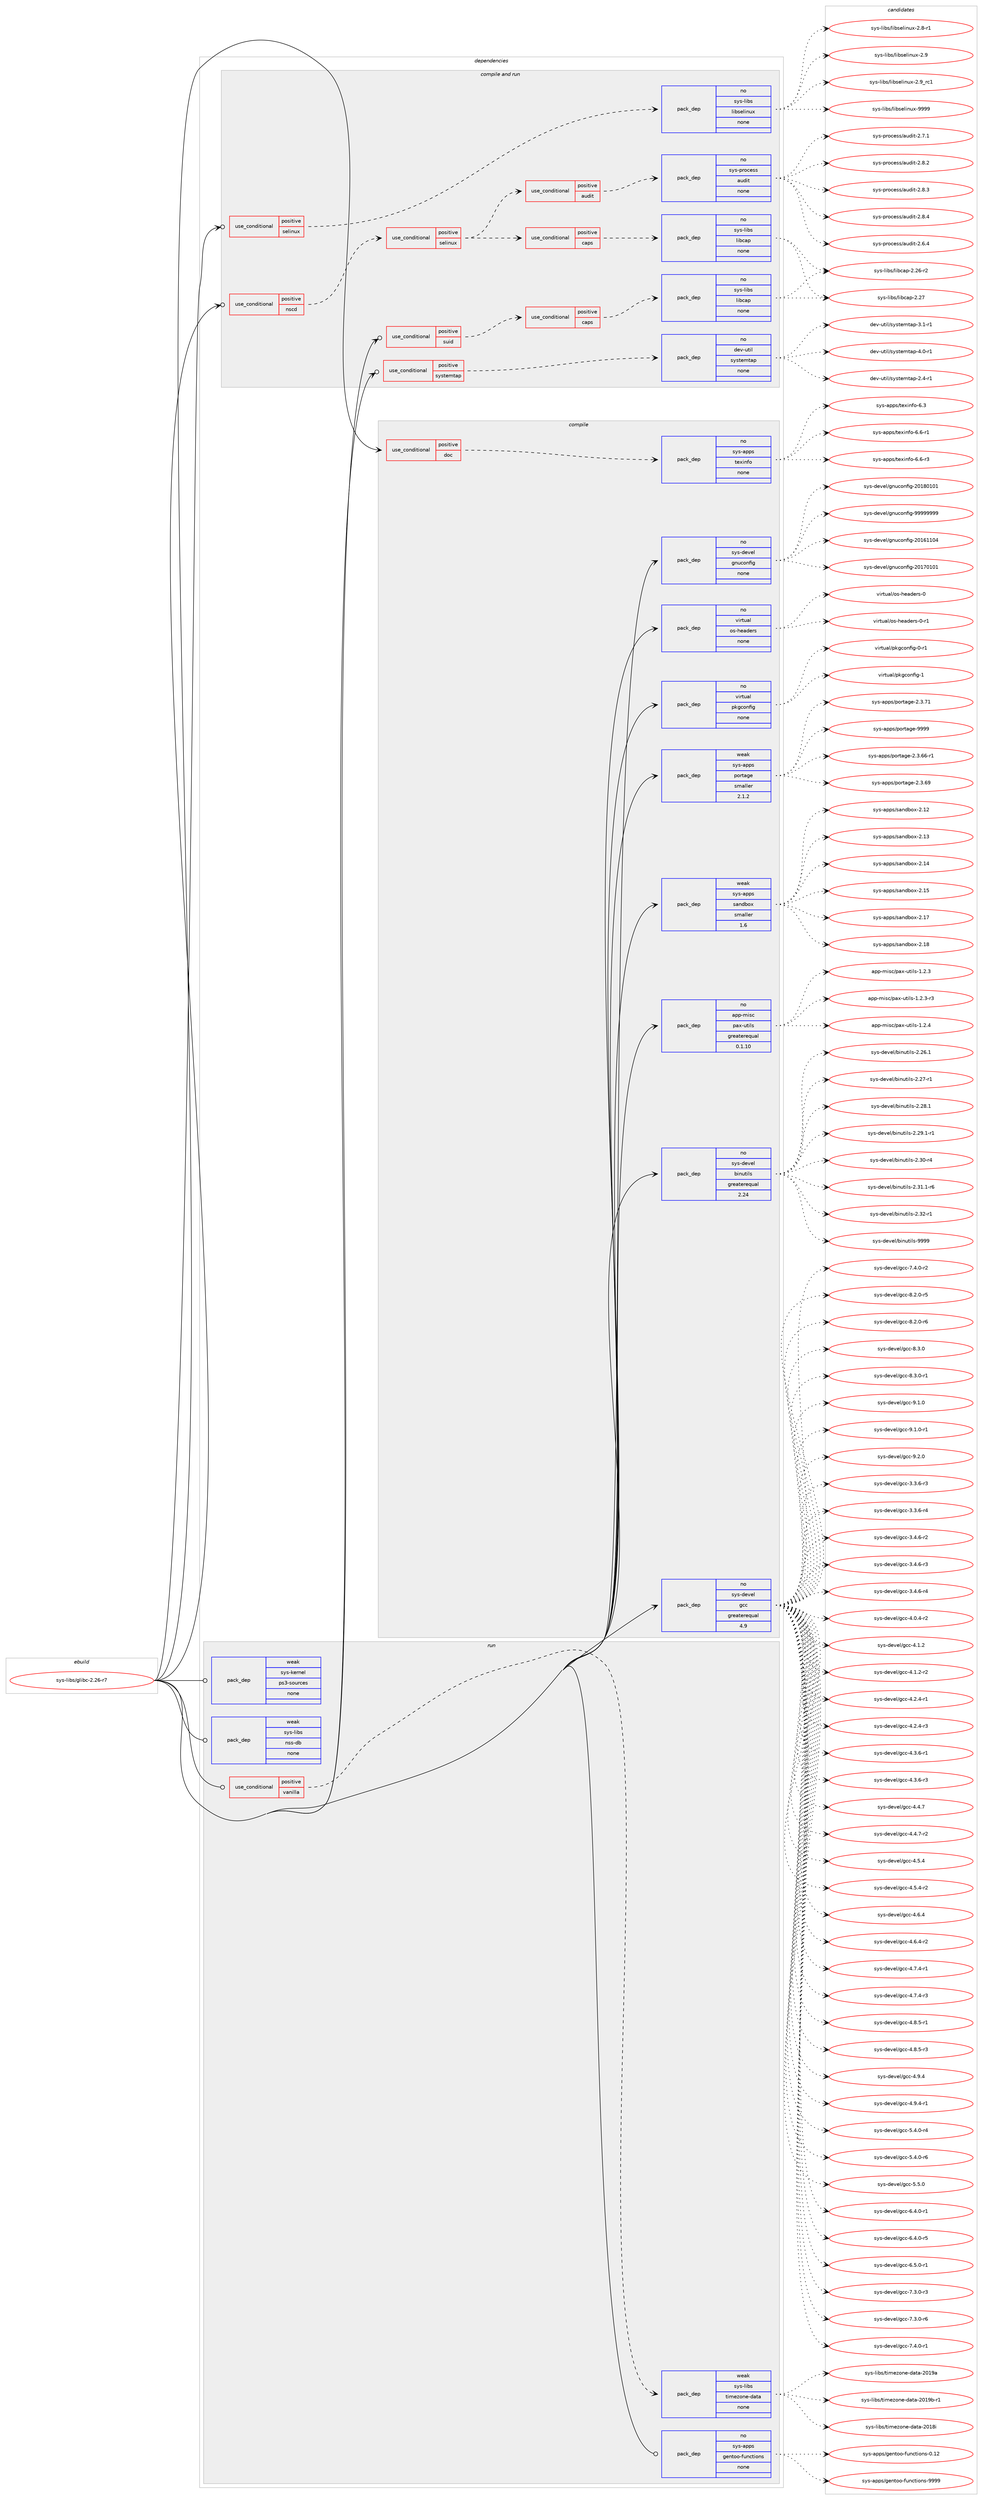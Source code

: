 digraph prolog {

# *************
# Graph options
# *************

newrank=true;
concentrate=true;
compound=true;
graph [rankdir=LR,fontname=Helvetica,fontsize=10,ranksep=1.5];#, ranksep=2.5, nodesep=0.2];
edge  [arrowhead=vee];
node  [fontname=Helvetica,fontsize=10];

# **********
# The ebuild
# **********

subgraph cluster_leftcol {
color=gray;
rank=same;
label=<<i>ebuild</i>>;
id [label="sys-libs/glibc-2.26-r7", color=red, width=4, href="../sys-libs/glibc-2.26-r7.svg"];
}

# ****************
# The dependencies
# ****************

subgraph cluster_midcol {
color=gray;
label=<<i>dependencies</i>>;
subgraph cluster_compile {
fillcolor="#eeeeee";
style=filled;
label=<<i>compile</i>>;
subgraph cond357 {
dependency1618 [label=<<TABLE BORDER="0" CELLBORDER="1" CELLSPACING="0" CELLPADDING="4"><TR><TD ROWSPAN="3" CELLPADDING="10">use_conditional</TD></TR><TR><TD>positive</TD></TR><TR><TD>doc</TD></TR></TABLE>>, shape=none, color=red];
subgraph pack1235 {
dependency1619 [label=<<TABLE BORDER="0" CELLBORDER="1" CELLSPACING="0" CELLPADDING="4" WIDTH="220"><TR><TD ROWSPAN="6" CELLPADDING="30">pack_dep</TD></TR><TR><TD WIDTH="110">no</TD></TR><TR><TD>sys-apps</TD></TR><TR><TD>texinfo</TD></TR><TR><TD>none</TD></TR><TR><TD></TD></TR></TABLE>>, shape=none, color=blue];
}
dependency1618:e -> dependency1619:w [weight=20,style="dashed",arrowhead="vee"];
}
id:e -> dependency1618:w [weight=20,style="solid",arrowhead="vee"];
subgraph pack1236 {
dependency1620 [label=<<TABLE BORDER="0" CELLBORDER="1" CELLSPACING="0" CELLPADDING="4" WIDTH="220"><TR><TD ROWSPAN="6" CELLPADDING="30">pack_dep</TD></TR><TR><TD WIDTH="110">no</TD></TR><TR><TD>app-misc</TD></TR><TR><TD>pax-utils</TD></TR><TR><TD>greaterequal</TD></TR><TR><TD>0.1.10</TD></TR></TABLE>>, shape=none, color=blue];
}
id:e -> dependency1620:w [weight=20,style="solid",arrowhead="vee"];
subgraph pack1237 {
dependency1621 [label=<<TABLE BORDER="0" CELLBORDER="1" CELLSPACING="0" CELLPADDING="4" WIDTH="220"><TR><TD ROWSPAN="6" CELLPADDING="30">pack_dep</TD></TR><TR><TD WIDTH="110">no</TD></TR><TR><TD>sys-devel</TD></TR><TR><TD>binutils</TD></TR><TR><TD>greaterequal</TD></TR><TR><TD>2.24</TD></TR></TABLE>>, shape=none, color=blue];
}
id:e -> dependency1621:w [weight=20,style="solid",arrowhead="vee"];
subgraph pack1238 {
dependency1622 [label=<<TABLE BORDER="0" CELLBORDER="1" CELLSPACING="0" CELLPADDING="4" WIDTH="220"><TR><TD ROWSPAN="6" CELLPADDING="30">pack_dep</TD></TR><TR><TD WIDTH="110">no</TD></TR><TR><TD>sys-devel</TD></TR><TR><TD>gcc</TD></TR><TR><TD>greaterequal</TD></TR><TR><TD>4.9</TD></TR></TABLE>>, shape=none, color=blue];
}
id:e -> dependency1622:w [weight=20,style="solid",arrowhead="vee"];
subgraph pack1239 {
dependency1623 [label=<<TABLE BORDER="0" CELLBORDER="1" CELLSPACING="0" CELLPADDING="4" WIDTH="220"><TR><TD ROWSPAN="6" CELLPADDING="30">pack_dep</TD></TR><TR><TD WIDTH="110">no</TD></TR><TR><TD>sys-devel</TD></TR><TR><TD>gnuconfig</TD></TR><TR><TD>none</TD></TR><TR><TD></TD></TR></TABLE>>, shape=none, color=blue];
}
id:e -> dependency1623:w [weight=20,style="solid",arrowhead="vee"];
subgraph pack1240 {
dependency1624 [label=<<TABLE BORDER="0" CELLBORDER="1" CELLSPACING="0" CELLPADDING="4" WIDTH="220"><TR><TD ROWSPAN="6" CELLPADDING="30">pack_dep</TD></TR><TR><TD WIDTH="110">no</TD></TR><TR><TD>virtual</TD></TR><TR><TD>os-headers</TD></TR><TR><TD>none</TD></TR><TR><TD></TD></TR></TABLE>>, shape=none, color=blue];
}
id:e -> dependency1624:w [weight=20,style="solid",arrowhead="vee"];
subgraph pack1241 {
dependency1625 [label=<<TABLE BORDER="0" CELLBORDER="1" CELLSPACING="0" CELLPADDING="4" WIDTH="220"><TR><TD ROWSPAN="6" CELLPADDING="30">pack_dep</TD></TR><TR><TD WIDTH="110">no</TD></TR><TR><TD>virtual</TD></TR><TR><TD>pkgconfig</TD></TR><TR><TD>none</TD></TR><TR><TD></TD></TR></TABLE>>, shape=none, color=blue];
}
id:e -> dependency1625:w [weight=20,style="solid",arrowhead="vee"];
subgraph pack1242 {
dependency1626 [label=<<TABLE BORDER="0" CELLBORDER="1" CELLSPACING="0" CELLPADDING="4" WIDTH="220"><TR><TD ROWSPAN="6" CELLPADDING="30">pack_dep</TD></TR><TR><TD WIDTH="110">weak</TD></TR><TR><TD>sys-apps</TD></TR><TR><TD>portage</TD></TR><TR><TD>smaller</TD></TR><TR><TD>2.1.2</TD></TR></TABLE>>, shape=none, color=blue];
}
id:e -> dependency1626:w [weight=20,style="solid",arrowhead="vee"];
subgraph pack1243 {
dependency1627 [label=<<TABLE BORDER="0" CELLBORDER="1" CELLSPACING="0" CELLPADDING="4" WIDTH="220"><TR><TD ROWSPAN="6" CELLPADDING="30">pack_dep</TD></TR><TR><TD WIDTH="110">weak</TD></TR><TR><TD>sys-apps</TD></TR><TR><TD>sandbox</TD></TR><TR><TD>smaller</TD></TR><TR><TD>1.6</TD></TR></TABLE>>, shape=none, color=blue];
}
id:e -> dependency1627:w [weight=20,style="solid",arrowhead="vee"];
}
subgraph cluster_compileandrun {
fillcolor="#eeeeee";
style=filled;
label=<<i>compile and run</i>>;
subgraph cond358 {
dependency1628 [label=<<TABLE BORDER="0" CELLBORDER="1" CELLSPACING="0" CELLPADDING="4"><TR><TD ROWSPAN="3" CELLPADDING="10">use_conditional</TD></TR><TR><TD>positive</TD></TR><TR><TD>nscd</TD></TR></TABLE>>, shape=none, color=red];
subgraph cond359 {
dependency1629 [label=<<TABLE BORDER="0" CELLBORDER="1" CELLSPACING="0" CELLPADDING="4"><TR><TD ROWSPAN="3" CELLPADDING="10">use_conditional</TD></TR><TR><TD>positive</TD></TR><TR><TD>selinux</TD></TR></TABLE>>, shape=none, color=red];
subgraph cond360 {
dependency1630 [label=<<TABLE BORDER="0" CELLBORDER="1" CELLSPACING="0" CELLPADDING="4"><TR><TD ROWSPAN="3" CELLPADDING="10">use_conditional</TD></TR><TR><TD>positive</TD></TR><TR><TD>audit</TD></TR></TABLE>>, shape=none, color=red];
subgraph pack1244 {
dependency1631 [label=<<TABLE BORDER="0" CELLBORDER="1" CELLSPACING="0" CELLPADDING="4" WIDTH="220"><TR><TD ROWSPAN="6" CELLPADDING="30">pack_dep</TD></TR><TR><TD WIDTH="110">no</TD></TR><TR><TD>sys-process</TD></TR><TR><TD>audit</TD></TR><TR><TD>none</TD></TR><TR><TD></TD></TR></TABLE>>, shape=none, color=blue];
}
dependency1630:e -> dependency1631:w [weight=20,style="dashed",arrowhead="vee"];
}
dependency1629:e -> dependency1630:w [weight=20,style="dashed",arrowhead="vee"];
subgraph cond361 {
dependency1632 [label=<<TABLE BORDER="0" CELLBORDER="1" CELLSPACING="0" CELLPADDING="4"><TR><TD ROWSPAN="3" CELLPADDING="10">use_conditional</TD></TR><TR><TD>positive</TD></TR><TR><TD>caps</TD></TR></TABLE>>, shape=none, color=red];
subgraph pack1245 {
dependency1633 [label=<<TABLE BORDER="0" CELLBORDER="1" CELLSPACING="0" CELLPADDING="4" WIDTH="220"><TR><TD ROWSPAN="6" CELLPADDING="30">pack_dep</TD></TR><TR><TD WIDTH="110">no</TD></TR><TR><TD>sys-libs</TD></TR><TR><TD>libcap</TD></TR><TR><TD>none</TD></TR><TR><TD></TD></TR></TABLE>>, shape=none, color=blue];
}
dependency1632:e -> dependency1633:w [weight=20,style="dashed",arrowhead="vee"];
}
dependency1629:e -> dependency1632:w [weight=20,style="dashed",arrowhead="vee"];
}
dependency1628:e -> dependency1629:w [weight=20,style="dashed",arrowhead="vee"];
}
id:e -> dependency1628:w [weight=20,style="solid",arrowhead="odotvee"];
subgraph cond362 {
dependency1634 [label=<<TABLE BORDER="0" CELLBORDER="1" CELLSPACING="0" CELLPADDING="4"><TR><TD ROWSPAN="3" CELLPADDING="10">use_conditional</TD></TR><TR><TD>positive</TD></TR><TR><TD>selinux</TD></TR></TABLE>>, shape=none, color=red];
subgraph pack1246 {
dependency1635 [label=<<TABLE BORDER="0" CELLBORDER="1" CELLSPACING="0" CELLPADDING="4" WIDTH="220"><TR><TD ROWSPAN="6" CELLPADDING="30">pack_dep</TD></TR><TR><TD WIDTH="110">no</TD></TR><TR><TD>sys-libs</TD></TR><TR><TD>libselinux</TD></TR><TR><TD>none</TD></TR><TR><TD></TD></TR></TABLE>>, shape=none, color=blue];
}
dependency1634:e -> dependency1635:w [weight=20,style="dashed",arrowhead="vee"];
}
id:e -> dependency1634:w [weight=20,style="solid",arrowhead="odotvee"];
subgraph cond363 {
dependency1636 [label=<<TABLE BORDER="0" CELLBORDER="1" CELLSPACING="0" CELLPADDING="4"><TR><TD ROWSPAN="3" CELLPADDING="10">use_conditional</TD></TR><TR><TD>positive</TD></TR><TR><TD>suid</TD></TR></TABLE>>, shape=none, color=red];
subgraph cond364 {
dependency1637 [label=<<TABLE BORDER="0" CELLBORDER="1" CELLSPACING="0" CELLPADDING="4"><TR><TD ROWSPAN="3" CELLPADDING="10">use_conditional</TD></TR><TR><TD>positive</TD></TR><TR><TD>caps</TD></TR></TABLE>>, shape=none, color=red];
subgraph pack1247 {
dependency1638 [label=<<TABLE BORDER="0" CELLBORDER="1" CELLSPACING="0" CELLPADDING="4" WIDTH="220"><TR><TD ROWSPAN="6" CELLPADDING="30">pack_dep</TD></TR><TR><TD WIDTH="110">no</TD></TR><TR><TD>sys-libs</TD></TR><TR><TD>libcap</TD></TR><TR><TD>none</TD></TR><TR><TD></TD></TR></TABLE>>, shape=none, color=blue];
}
dependency1637:e -> dependency1638:w [weight=20,style="dashed",arrowhead="vee"];
}
dependency1636:e -> dependency1637:w [weight=20,style="dashed",arrowhead="vee"];
}
id:e -> dependency1636:w [weight=20,style="solid",arrowhead="odotvee"];
subgraph cond365 {
dependency1639 [label=<<TABLE BORDER="0" CELLBORDER="1" CELLSPACING="0" CELLPADDING="4"><TR><TD ROWSPAN="3" CELLPADDING="10">use_conditional</TD></TR><TR><TD>positive</TD></TR><TR><TD>systemtap</TD></TR></TABLE>>, shape=none, color=red];
subgraph pack1248 {
dependency1640 [label=<<TABLE BORDER="0" CELLBORDER="1" CELLSPACING="0" CELLPADDING="4" WIDTH="220"><TR><TD ROWSPAN="6" CELLPADDING="30">pack_dep</TD></TR><TR><TD WIDTH="110">no</TD></TR><TR><TD>dev-util</TD></TR><TR><TD>systemtap</TD></TR><TR><TD>none</TD></TR><TR><TD></TD></TR></TABLE>>, shape=none, color=blue];
}
dependency1639:e -> dependency1640:w [weight=20,style="dashed",arrowhead="vee"];
}
id:e -> dependency1639:w [weight=20,style="solid",arrowhead="odotvee"];
}
subgraph cluster_run {
fillcolor="#eeeeee";
style=filled;
label=<<i>run</i>>;
subgraph cond366 {
dependency1641 [label=<<TABLE BORDER="0" CELLBORDER="1" CELLSPACING="0" CELLPADDING="4"><TR><TD ROWSPAN="3" CELLPADDING="10">use_conditional</TD></TR><TR><TD>positive</TD></TR><TR><TD>vanilla</TD></TR></TABLE>>, shape=none, color=red];
subgraph pack1249 {
dependency1642 [label=<<TABLE BORDER="0" CELLBORDER="1" CELLSPACING="0" CELLPADDING="4" WIDTH="220"><TR><TD ROWSPAN="6" CELLPADDING="30">pack_dep</TD></TR><TR><TD WIDTH="110">weak</TD></TR><TR><TD>sys-libs</TD></TR><TR><TD>timezone-data</TD></TR><TR><TD>none</TD></TR><TR><TD></TD></TR></TABLE>>, shape=none, color=blue];
}
dependency1641:e -> dependency1642:w [weight=20,style="dashed",arrowhead="vee"];
}
id:e -> dependency1641:w [weight=20,style="solid",arrowhead="odot"];
subgraph pack1250 {
dependency1643 [label=<<TABLE BORDER="0" CELLBORDER="1" CELLSPACING="0" CELLPADDING="4" WIDTH="220"><TR><TD ROWSPAN="6" CELLPADDING="30">pack_dep</TD></TR><TR><TD WIDTH="110">no</TD></TR><TR><TD>sys-apps</TD></TR><TR><TD>gentoo-functions</TD></TR><TR><TD>none</TD></TR><TR><TD></TD></TR></TABLE>>, shape=none, color=blue];
}
id:e -> dependency1643:w [weight=20,style="solid",arrowhead="odot"];
subgraph pack1251 {
dependency1644 [label=<<TABLE BORDER="0" CELLBORDER="1" CELLSPACING="0" CELLPADDING="4" WIDTH="220"><TR><TD ROWSPAN="6" CELLPADDING="30">pack_dep</TD></TR><TR><TD WIDTH="110">weak</TD></TR><TR><TD>sys-kernel</TD></TR><TR><TD>ps3-sources</TD></TR><TR><TD>none</TD></TR><TR><TD></TD></TR></TABLE>>, shape=none, color=blue];
}
id:e -> dependency1644:w [weight=20,style="solid",arrowhead="odot"];
subgraph pack1252 {
dependency1645 [label=<<TABLE BORDER="0" CELLBORDER="1" CELLSPACING="0" CELLPADDING="4" WIDTH="220"><TR><TD ROWSPAN="6" CELLPADDING="30">pack_dep</TD></TR><TR><TD WIDTH="110">weak</TD></TR><TR><TD>sys-libs</TD></TR><TR><TD>nss-db</TD></TR><TR><TD>none</TD></TR><TR><TD></TD></TR></TABLE>>, shape=none, color=blue];
}
id:e -> dependency1645:w [weight=20,style="solid",arrowhead="odot"];
}
}

# **************
# The candidates
# **************

subgraph cluster_choices {
rank=same;
color=gray;
label=<<i>candidates</i>>;

subgraph choice1235 {
color=black;
nodesep=1;
choice11512111545971121121154711610112010511010211145544651 [label="sys-apps/texinfo-6.3", color=red, width=4,href="../sys-apps/texinfo-6.3.svg"];
choice115121115459711211211547116101120105110102111455446544511449 [label="sys-apps/texinfo-6.6-r1", color=red, width=4,href="../sys-apps/texinfo-6.6-r1.svg"];
choice115121115459711211211547116101120105110102111455446544511451 [label="sys-apps/texinfo-6.6-r3", color=red, width=4,href="../sys-apps/texinfo-6.6-r3.svg"];
dependency1619:e -> choice11512111545971121121154711610112010511010211145544651:w [style=dotted,weight="100"];
dependency1619:e -> choice115121115459711211211547116101120105110102111455446544511449:w [style=dotted,weight="100"];
dependency1619:e -> choice115121115459711211211547116101120105110102111455446544511451:w [style=dotted,weight="100"];
}
subgraph choice1236 {
color=black;
nodesep=1;
choice971121124510910511599471129712045117116105108115454946504651 [label="app-misc/pax-utils-1.2.3", color=red, width=4,href="../app-misc/pax-utils-1.2.3.svg"];
choice9711211245109105115994711297120451171161051081154549465046514511451 [label="app-misc/pax-utils-1.2.3-r3", color=red, width=4,href="../app-misc/pax-utils-1.2.3-r3.svg"];
choice971121124510910511599471129712045117116105108115454946504652 [label="app-misc/pax-utils-1.2.4", color=red, width=4,href="../app-misc/pax-utils-1.2.4.svg"];
dependency1620:e -> choice971121124510910511599471129712045117116105108115454946504651:w [style=dotted,weight="100"];
dependency1620:e -> choice9711211245109105115994711297120451171161051081154549465046514511451:w [style=dotted,weight="100"];
dependency1620:e -> choice971121124510910511599471129712045117116105108115454946504652:w [style=dotted,weight="100"];
}
subgraph choice1237 {
color=black;
nodesep=1;
choice11512111545100101118101108479810511011711610510811545504650544649 [label="sys-devel/binutils-2.26.1", color=red, width=4,href="../sys-devel/binutils-2.26.1.svg"];
choice11512111545100101118101108479810511011711610510811545504650554511449 [label="sys-devel/binutils-2.27-r1", color=red, width=4,href="../sys-devel/binutils-2.27-r1.svg"];
choice11512111545100101118101108479810511011711610510811545504650564649 [label="sys-devel/binutils-2.28.1", color=red, width=4,href="../sys-devel/binutils-2.28.1.svg"];
choice115121115451001011181011084798105110117116105108115455046505746494511449 [label="sys-devel/binutils-2.29.1-r1", color=red, width=4,href="../sys-devel/binutils-2.29.1-r1.svg"];
choice11512111545100101118101108479810511011711610510811545504651484511452 [label="sys-devel/binutils-2.30-r4", color=red, width=4,href="../sys-devel/binutils-2.30-r4.svg"];
choice115121115451001011181011084798105110117116105108115455046514946494511454 [label="sys-devel/binutils-2.31.1-r6", color=red, width=4,href="../sys-devel/binutils-2.31.1-r6.svg"];
choice11512111545100101118101108479810511011711610510811545504651504511449 [label="sys-devel/binutils-2.32-r1", color=red, width=4,href="../sys-devel/binutils-2.32-r1.svg"];
choice1151211154510010111810110847981051101171161051081154557575757 [label="sys-devel/binutils-9999", color=red, width=4,href="../sys-devel/binutils-9999.svg"];
dependency1621:e -> choice11512111545100101118101108479810511011711610510811545504650544649:w [style=dotted,weight="100"];
dependency1621:e -> choice11512111545100101118101108479810511011711610510811545504650554511449:w [style=dotted,weight="100"];
dependency1621:e -> choice11512111545100101118101108479810511011711610510811545504650564649:w [style=dotted,weight="100"];
dependency1621:e -> choice115121115451001011181011084798105110117116105108115455046505746494511449:w [style=dotted,weight="100"];
dependency1621:e -> choice11512111545100101118101108479810511011711610510811545504651484511452:w [style=dotted,weight="100"];
dependency1621:e -> choice115121115451001011181011084798105110117116105108115455046514946494511454:w [style=dotted,weight="100"];
dependency1621:e -> choice11512111545100101118101108479810511011711610510811545504651504511449:w [style=dotted,weight="100"];
dependency1621:e -> choice1151211154510010111810110847981051101171161051081154557575757:w [style=dotted,weight="100"];
}
subgraph choice1238 {
color=black;
nodesep=1;
choice115121115451001011181011084710399994551465146544511451 [label="sys-devel/gcc-3.3.6-r3", color=red, width=4,href="../sys-devel/gcc-3.3.6-r3.svg"];
choice115121115451001011181011084710399994551465146544511452 [label="sys-devel/gcc-3.3.6-r4", color=red, width=4,href="../sys-devel/gcc-3.3.6-r4.svg"];
choice115121115451001011181011084710399994551465246544511450 [label="sys-devel/gcc-3.4.6-r2", color=red, width=4,href="../sys-devel/gcc-3.4.6-r2.svg"];
choice115121115451001011181011084710399994551465246544511451 [label="sys-devel/gcc-3.4.6-r3", color=red, width=4,href="../sys-devel/gcc-3.4.6-r3.svg"];
choice115121115451001011181011084710399994551465246544511452 [label="sys-devel/gcc-3.4.6-r4", color=red, width=4,href="../sys-devel/gcc-3.4.6-r4.svg"];
choice115121115451001011181011084710399994552464846524511450 [label="sys-devel/gcc-4.0.4-r2", color=red, width=4,href="../sys-devel/gcc-4.0.4-r2.svg"];
choice11512111545100101118101108471039999455246494650 [label="sys-devel/gcc-4.1.2", color=red, width=4,href="../sys-devel/gcc-4.1.2.svg"];
choice115121115451001011181011084710399994552464946504511450 [label="sys-devel/gcc-4.1.2-r2", color=red, width=4,href="../sys-devel/gcc-4.1.2-r2.svg"];
choice115121115451001011181011084710399994552465046524511449 [label="sys-devel/gcc-4.2.4-r1", color=red, width=4,href="../sys-devel/gcc-4.2.4-r1.svg"];
choice115121115451001011181011084710399994552465046524511451 [label="sys-devel/gcc-4.2.4-r3", color=red, width=4,href="../sys-devel/gcc-4.2.4-r3.svg"];
choice115121115451001011181011084710399994552465146544511449 [label="sys-devel/gcc-4.3.6-r1", color=red, width=4,href="../sys-devel/gcc-4.3.6-r1.svg"];
choice115121115451001011181011084710399994552465146544511451 [label="sys-devel/gcc-4.3.6-r3", color=red, width=4,href="../sys-devel/gcc-4.3.6-r3.svg"];
choice11512111545100101118101108471039999455246524655 [label="sys-devel/gcc-4.4.7", color=red, width=4,href="../sys-devel/gcc-4.4.7.svg"];
choice115121115451001011181011084710399994552465246554511450 [label="sys-devel/gcc-4.4.7-r2", color=red, width=4,href="../sys-devel/gcc-4.4.7-r2.svg"];
choice11512111545100101118101108471039999455246534652 [label="sys-devel/gcc-4.5.4", color=red, width=4,href="../sys-devel/gcc-4.5.4.svg"];
choice115121115451001011181011084710399994552465346524511450 [label="sys-devel/gcc-4.5.4-r2", color=red, width=4,href="../sys-devel/gcc-4.5.4-r2.svg"];
choice11512111545100101118101108471039999455246544652 [label="sys-devel/gcc-4.6.4", color=red, width=4,href="../sys-devel/gcc-4.6.4.svg"];
choice115121115451001011181011084710399994552465446524511450 [label="sys-devel/gcc-4.6.4-r2", color=red, width=4,href="../sys-devel/gcc-4.6.4-r2.svg"];
choice115121115451001011181011084710399994552465546524511449 [label="sys-devel/gcc-4.7.4-r1", color=red, width=4,href="../sys-devel/gcc-4.7.4-r1.svg"];
choice115121115451001011181011084710399994552465546524511451 [label="sys-devel/gcc-4.7.4-r3", color=red, width=4,href="../sys-devel/gcc-4.7.4-r3.svg"];
choice115121115451001011181011084710399994552465646534511449 [label="sys-devel/gcc-4.8.5-r1", color=red, width=4,href="../sys-devel/gcc-4.8.5-r1.svg"];
choice115121115451001011181011084710399994552465646534511451 [label="sys-devel/gcc-4.8.5-r3", color=red, width=4,href="../sys-devel/gcc-4.8.5-r3.svg"];
choice11512111545100101118101108471039999455246574652 [label="sys-devel/gcc-4.9.4", color=red, width=4,href="../sys-devel/gcc-4.9.4.svg"];
choice115121115451001011181011084710399994552465746524511449 [label="sys-devel/gcc-4.9.4-r1", color=red, width=4,href="../sys-devel/gcc-4.9.4-r1.svg"];
choice115121115451001011181011084710399994553465246484511452 [label="sys-devel/gcc-5.4.0-r4", color=red, width=4,href="../sys-devel/gcc-5.4.0-r4.svg"];
choice115121115451001011181011084710399994553465246484511454 [label="sys-devel/gcc-5.4.0-r6", color=red, width=4,href="../sys-devel/gcc-5.4.0-r6.svg"];
choice11512111545100101118101108471039999455346534648 [label="sys-devel/gcc-5.5.0", color=red, width=4,href="../sys-devel/gcc-5.5.0.svg"];
choice115121115451001011181011084710399994554465246484511449 [label="sys-devel/gcc-6.4.0-r1", color=red, width=4,href="../sys-devel/gcc-6.4.0-r1.svg"];
choice115121115451001011181011084710399994554465246484511453 [label="sys-devel/gcc-6.4.0-r5", color=red, width=4,href="../sys-devel/gcc-6.4.0-r5.svg"];
choice115121115451001011181011084710399994554465346484511449 [label="sys-devel/gcc-6.5.0-r1", color=red, width=4,href="../sys-devel/gcc-6.5.0-r1.svg"];
choice115121115451001011181011084710399994555465146484511451 [label="sys-devel/gcc-7.3.0-r3", color=red, width=4,href="../sys-devel/gcc-7.3.0-r3.svg"];
choice115121115451001011181011084710399994555465146484511454 [label="sys-devel/gcc-7.3.0-r6", color=red, width=4,href="../sys-devel/gcc-7.3.0-r6.svg"];
choice115121115451001011181011084710399994555465246484511449 [label="sys-devel/gcc-7.4.0-r1", color=red, width=4,href="../sys-devel/gcc-7.4.0-r1.svg"];
choice115121115451001011181011084710399994555465246484511450 [label="sys-devel/gcc-7.4.0-r2", color=red, width=4,href="../sys-devel/gcc-7.4.0-r2.svg"];
choice115121115451001011181011084710399994556465046484511453 [label="sys-devel/gcc-8.2.0-r5", color=red, width=4,href="../sys-devel/gcc-8.2.0-r5.svg"];
choice115121115451001011181011084710399994556465046484511454 [label="sys-devel/gcc-8.2.0-r6", color=red, width=4,href="../sys-devel/gcc-8.2.0-r6.svg"];
choice11512111545100101118101108471039999455646514648 [label="sys-devel/gcc-8.3.0", color=red, width=4,href="../sys-devel/gcc-8.3.0.svg"];
choice115121115451001011181011084710399994556465146484511449 [label="sys-devel/gcc-8.3.0-r1", color=red, width=4,href="../sys-devel/gcc-8.3.0-r1.svg"];
choice11512111545100101118101108471039999455746494648 [label="sys-devel/gcc-9.1.0", color=red, width=4,href="../sys-devel/gcc-9.1.0.svg"];
choice115121115451001011181011084710399994557464946484511449 [label="sys-devel/gcc-9.1.0-r1", color=red, width=4,href="../sys-devel/gcc-9.1.0-r1.svg"];
choice11512111545100101118101108471039999455746504648 [label="sys-devel/gcc-9.2.0", color=red, width=4,href="../sys-devel/gcc-9.2.0.svg"];
dependency1622:e -> choice115121115451001011181011084710399994551465146544511451:w [style=dotted,weight="100"];
dependency1622:e -> choice115121115451001011181011084710399994551465146544511452:w [style=dotted,weight="100"];
dependency1622:e -> choice115121115451001011181011084710399994551465246544511450:w [style=dotted,weight="100"];
dependency1622:e -> choice115121115451001011181011084710399994551465246544511451:w [style=dotted,weight="100"];
dependency1622:e -> choice115121115451001011181011084710399994551465246544511452:w [style=dotted,weight="100"];
dependency1622:e -> choice115121115451001011181011084710399994552464846524511450:w [style=dotted,weight="100"];
dependency1622:e -> choice11512111545100101118101108471039999455246494650:w [style=dotted,weight="100"];
dependency1622:e -> choice115121115451001011181011084710399994552464946504511450:w [style=dotted,weight="100"];
dependency1622:e -> choice115121115451001011181011084710399994552465046524511449:w [style=dotted,weight="100"];
dependency1622:e -> choice115121115451001011181011084710399994552465046524511451:w [style=dotted,weight="100"];
dependency1622:e -> choice115121115451001011181011084710399994552465146544511449:w [style=dotted,weight="100"];
dependency1622:e -> choice115121115451001011181011084710399994552465146544511451:w [style=dotted,weight="100"];
dependency1622:e -> choice11512111545100101118101108471039999455246524655:w [style=dotted,weight="100"];
dependency1622:e -> choice115121115451001011181011084710399994552465246554511450:w [style=dotted,weight="100"];
dependency1622:e -> choice11512111545100101118101108471039999455246534652:w [style=dotted,weight="100"];
dependency1622:e -> choice115121115451001011181011084710399994552465346524511450:w [style=dotted,weight="100"];
dependency1622:e -> choice11512111545100101118101108471039999455246544652:w [style=dotted,weight="100"];
dependency1622:e -> choice115121115451001011181011084710399994552465446524511450:w [style=dotted,weight="100"];
dependency1622:e -> choice115121115451001011181011084710399994552465546524511449:w [style=dotted,weight="100"];
dependency1622:e -> choice115121115451001011181011084710399994552465546524511451:w [style=dotted,weight="100"];
dependency1622:e -> choice115121115451001011181011084710399994552465646534511449:w [style=dotted,weight="100"];
dependency1622:e -> choice115121115451001011181011084710399994552465646534511451:w [style=dotted,weight="100"];
dependency1622:e -> choice11512111545100101118101108471039999455246574652:w [style=dotted,weight="100"];
dependency1622:e -> choice115121115451001011181011084710399994552465746524511449:w [style=dotted,weight="100"];
dependency1622:e -> choice115121115451001011181011084710399994553465246484511452:w [style=dotted,weight="100"];
dependency1622:e -> choice115121115451001011181011084710399994553465246484511454:w [style=dotted,weight="100"];
dependency1622:e -> choice11512111545100101118101108471039999455346534648:w [style=dotted,weight="100"];
dependency1622:e -> choice115121115451001011181011084710399994554465246484511449:w [style=dotted,weight="100"];
dependency1622:e -> choice115121115451001011181011084710399994554465246484511453:w [style=dotted,weight="100"];
dependency1622:e -> choice115121115451001011181011084710399994554465346484511449:w [style=dotted,weight="100"];
dependency1622:e -> choice115121115451001011181011084710399994555465146484511451:w [style=dotted,weight="100"];
dependency1622:e -> choice115121115451001011181011084710399994555465146484511454:w [style=dotted,weight="100"];
dependency1622:e -> choice115121115451001011181011084710399994555465246484511449:w [style=dotted,weight="100"];
dependency1622:e -> choice115121115451001011181011084710399994555465246484511450:w [style=dotted,weight="100"];
dependency1622:e -> choice115121115451001011181011084710399994556465046484511453:w [style=dotted,weight="100"];
dependency1622:e -> choice115121115451001011181011084710399994556465046484511454:w [style=dotted,weight="100"];
dependency1622:e -> choice11512111545100101118101108471039999455646514648:w [style=dotted,weight="100"];
dependency1622:e -> choice115121115451001011181011084710399994556465146484511449:w [style=dotted,weight="100"];
dependency1622:e -> choice11512111545100101118101108471039999455746494648:w [style=dotted,weight="100"];
dependency1622:e -> choice115121115451001011181011084710399994557464946484511449:w [style=dotted,weight="100"];
dependency1622:e -> choice11512111545100101118101108471039999455746504648:w [style=dotted,weight="100"];
}
subgraph choice1239 {
color=black;
nodesep=1;
choice115121115451001011181011084710311011799111110102105103455048495449494852 [label="sys-devel/gnuconfig-20161104", color=red, width=4,href="../sys-devel/gnuconfig-20161104.svg"];
choice115121115451001011181011084710311011799111110102105103455048495548494849 [label="sys-devel/gnuconfig-20170101", color=red, width=4,href="../sys-devel/gnuconfig-20170101.svg"];
choice115121115451001011181011084710311011799111110102105103455048495648494849 [label="sys-devel/gnuconfig-20180101", color=red, width=4,href="../sys-devel/gnuconfig-20180101.svg"];
choice115121115451001011181011084710311011799111110102105103455757575757575757 [label="sys-devel/gnuconfig-99999999", color=red, width=4,href="../sys-devel/gnuconfig-99999999.svg"];
dependency1623:e -> choice115121115451001011181011084710311011799111110102105103455048495449494852:w [style=dotted,weight="100"];
dependency1623:e -> choice115121115451001011181011084710311011799111110102105103455048495548494849:w [style=dotted,weight="100"];
dependency1623:e -> choice115121115451001011181011084710311011799111110102105103455048495648494849:w [style=dotted,weight="100"];
dependency1623:e -> choice115121115451001011181011084710311011799111110102105103455757575757575757:w [style=dotted,weight="100"];
}
subgraph choice1240 {
color=black;
nodesep=1;
choice118105114116117971084711111545104101971001011141154548 [label="virtual/os-headers-0", color=red, width=4,href="../virtual/os-headers-0.svg"];
choice1181051141161179710847111115451041019710010111411545484511449 [label="virtual/os-headers-0-r1", color=red, width=4,href="../virtual/os-headers-0-r1.svg"];
dependency1624:e -> choice118105114116117971084711111545104101971001011141154548:w [style=dotted,weight="100"];
dependency1624:e -> choice1181051141161179710847111115451041019710010111411545484511449:w [style=dotted,weight="100"];
}
subgraph choice1241 {
color=black;
nodesep=1;
choice11810511411611797108471121071039911111010210510345484511449 [label="virtual/pkgconfig-0-r1", color=red, width=4,href="../virtual/pkgconfig-0-r1.svg"];
choice1181051141161179710847112107103991111101021051034549 [label="virtual/pkgconfig-1", color=red, width=4,href="../virtual/pkgconfig-1.svg"];
dependency1625:e -> choice11810511411611797108471121071039911111010210510345484511449:w [style=dotted,weight="100"];
dependency1625:e -> choice1181051141161179710847112107103991111101021051034549:w [style=dotted,weight="100"];
}
subgraph choice1242 {
color=black;
nodesep=1;
choice11512111545971121121154711211111411697103101455046514654544511449 [label="sys-apps/portage-2.3.66-r1", color=red, width=4,href="../sys-apps/portage-2.3.66-r1.svg"];
choice1151211154597112112115471121111141169710310145504651465457 [label="sys-apps/portage-2.3.69", color=red, width=4,href="../sys-apps/portage-2.3.69.svg"];
choice1151211154597112112115471121111141169710310145504651465549 [label="sys-apps/portage-2.3.71", color=red, width=4,href="../sys-apps/portage-2.3.71.svg"];
choice115121115459711211211547112111114116971031014557575757 [label="sys-apps/portage-9999", color=red, width=4,href="../sys-apps/portage-9999.svg"];
dependency1626:e -> choice11512111545971121121154711211111411697103101455046514654544511449:w [style=dotted,weight="100"];
dependency1626:e -> choice1151211154597112112115471121111141169710310145504651465457:w [style=dotted,weight="100"];
dependency1626:e -> choice1151211154597112112115471121111141169710310145504651465549:w [style=dotted,weight="100"];
dependency1626:e -> choice115121115459711211211547112111114116971031014557575757:w [style=dotted,weight="100"];
}
subgraph choice1243 {
color=black;
nodesep=1;
choice11512111545971121121154711597110100981111204550464950 [label="sys-apps/sandbox-2.12", color=red, width=4,href="../sys-apps/sandbox-2.12.svg"];
choice11512111545971121121154711597110100981111204550464951 [label="sys-apps/sandbox-2.13", color=red, width=4,href="../sys-apps/sandbox-2.13.svg"];
choice11512111545971121121154711597110100981111204550464952 [label="sys-apps/sandbox-2.14", color=red, width=4,href="../sys-apps/sandbox-2.14.svg"];
choice11512111545971121121154711597110100981111204550464953 [label="sys-apps/sandbox-2.15", color=red, width=4,href="../sys-apps/sandbox-2.15.svg"];
choice11512111545971121121154711597110100981111204550464955 [label="sys-apps/sandbox-2.17", color=red, width=4,href="../sys-apps/sandbox-2.17.svg"];
choice11512111545971121121154711597110100981111204550464956 [label="sys-apps/sandbox-2.18", color=red, width=4,href="../sys-apps/sandbox-2.18.svg"];
dependency1627:e -> choice11512111545971121121154711597110100981111204550464950:w [style=dotted,weight="100"];
dependency1627:e -> choice11512111545971121121154711597110100981111204550464951:w [style=dotted,weight="100"];
dependency1627:e -> choice11512111545971121121154711597110100981111204550464952:w [style=dotted,weight="100"];
dependency1627:e -> choice11512111545971121121154711597110100981111204550464953:w [style=dotted,weight="100"];
dependency1627:e -> choice11512111545971121121154711597110100981111204550464955:w [style=dotted,weight="100"];
dependency1627:e -> choice11512111545971121121154711597110100981111204550464956:w [style=dotted,weight="100"];
}
subgraph choice1244 {
color=black;
nodesep=1;
choice11512111545112114111991011151154797117100105116455046544652 [label="sys-process/audit-2.6.4", color=red, width=4,href="../sys-process/audit-2.6.4.svg"];
choice11512111545112114111991011151154797117100105116455046554649 [label="sys-process/audit-2.7.1", color=red, width=4,href="../sys-process/audit-2.7.1.svg"];
choice11512111545112114111991011151154797117100105116455046564650 [label="sys-process/audit-2.8.2", color=red, width=4,href="../sys-process/audit-2.8.2.svg"];
choice11512111545112114111991011151154797117100105116455046564651 [label="sys-process/audit-2.8.3", color=red, width=4,href="../sys-process/audit-2.8.3.svg"];
choice11512111545112114111991011151154797117100105116455046564652 [label="sys-process/audit-2.8.4", color=red, width=4,href="../sys-process/audit-2.8.4.svg"];
dependency1631:e -> choice11512111545112114111991011151154797117100105116455046544652:w [style=dotted,weight="100"];
dependency1631:e -> choice11512111545112114111991011151154797117100105116455046554649:w [style=dotted,weight="100"];
dependency1631:e -> choice11512111545112114111991011151154797117100105116455046564650:w [style=dotted,weight="100"];
dependency1631:e -> choice11512111545112114111991011151154797117100105116455046564651:w [style=dotted,weight="100"];
dependency1631:e -> choice11512111545112114111991011151154797117100105116455046564652:w [style=dotted,weight="100"];
}
subgraph choice1245 {
color=black;
nodesep=1;
choice11512111545108105981154710810598999711245504650544511450 [label="sys-libs/libcap-2.26-r2", color=red, width=4,href="../sys-libs/libcap-2.26-r2.svg"];
choice1151211154510810598115471081059899971124550465055 [label="sys-libs/libcap-2.27", color=red, width=4,href="../sys-libs/libcap-2.27.svg"];
dependency1633:e -> choice11512111545108105981154710810598999711245504650544511450:w [style=dotted,weight="100"];
dependency1633:e -> choice1151211154510810598115471081059899971124550465055:w [style=dotted,weight="100"];
}
subgraph choice1246 {
color=black;
nodesep=1;
choice11512111545108105981154710810598115101108105110117120455046564511449 [label="sys-libs/libselinux-2.8-r1", color=red, width=4,href="../sys-libs/libselinux-2.8-r1.svg"];
choice1151211154510810598115471081059811510110810511011712045504657 [label="sys-libs/libselinux-2.9", color=red, width=4,href="../sys-libs/libselinux-2.9.svg"];
choice1151211154510810598115471081059811510110810511011712045504657951149949 [label="sys-libs/libselinux-2.9_rc1", color=red, width=4,href="../sys-libs/libselinux-2.9_rc1.svg"];
choice115121115451081059811547108105981151011081051101171204557575757 [label="sys-libs/libselinux-9999", color=red, width=4,href="../sys-libs/libselinux-9999.svg"];
dependency1635:e -> choice11512111545108105981154710810598115101108105110117120455046564511449:w [style=dotted,weight="100"];
dependency1635:e -> choice1151211154510810598115471081059811510110810511011712045504657:w [style=dotted,weight="100"];
dependency1635:e -> choice1151211154510810598115471081059811510110810511011712045504657951149949:w [style=dotted,weight="100"];
dependency1635:e -> choice115121115451081059811547108105981151011081051101171204557575757:w [style=dotted,weight="100"];
}
subgraph choice1247 {
color=black;
nodesep=1;
choice11512111545108105981154710810598999711245504650544511450 [label="sys-libs/libcap-2.26-r2", color=red, width=4,href="../sys-libs/libcap-2.26-r2.svg"];
choice1151211154510810598115471081059899971124550465055 [label="sys-libs/libcap-2.27", color=red, width=4,href="../sys-libs/libcap-2.27.svg"];
dependency1638:e -> choice11512111545108105981154710810598999711245504650544511450:w [style=dotted,weight="100"];
dependency1638:e -> choice1151211154510810598115471081059899971124550465055:w [style=dotted,weight="100"];
}
subgraph choice1248 {
color=black;
nodesep=1;
choice100101118451171161051084711512111511610110911697112455046524511449 [label="dev-util/systemtap-2.4-r1", color=red, width=4,href="../dev-util/systemtap-2.4-r1.svg"];
choice100101118451171161051084711512111511610110911697112455146494511449 [label="dev-util/systemtap-3.1-r1", color=red, width=4,href="../dev-util/systemtap-3.1-r1.svg"];
choice100101118451171161051084711512111511610110911697112455246484511449 [label="dev-util/systemtap-4.0-r1", color=red, width=4,href="../dev-util/systemtap-4.0-r1.svg"];
dependency1640:e -> choice100101118451171161051084711512111511610110911697112455046524511449:w [style=dotted,weight="100"];
dependency1640:e -> choice100101118451171161051084711512111511610110911697112455146494511449:w [style=dotted,weight="100"];
dependency1640:e -> choice100101118451171161051084711512111511610110911697112455246484511449:w [style=dotted,weight="100"];
}
subgraph choice1249 {
color=black;
nodesep=1;
choice1151211154510810598115471161051091011221111101014510097116974550484956105 [label="sys-libs/timezone-data-2018i", color=red, width=4,href="../sys-libs/timezone-data-2018i.svg"];
choice115121115451081059811547116105109101122111110101451009711697455048495797 [label="sys-libs/timezone-data-2019a", color=red, width=4,href="../sys-libs/timezone-data-2019a.svg"];
choice1151211154510810598115471161051091011221111101014510097116974550484957984511449 [label="sys-libs/timezone-data-2019b-r1", color=red, width=4,href="../sys-libs/timezone-data-2019b-r1.svg"];
dependency1642:e -> choice1151211154510810598115471161051091011221111101014510097116974550484956105:w [style=dotted,weight="100"];
dependency1642:e -> choice115121115451081059811547116105109101122111110101451009711697455048495797:w [style=dotted,weight="100"];
dependency1642:e -> choice1151211154510810598115471161051091011221111101014510097116974550484957984511449:w [style=dotted,weight="100"];
}
subgraph choice1250 {
color=black;
nodesep=1;
choice11512111545971121121154710310111011611111145102117110991161051111101154548464950 [label="sys-apps/gentoo-functions-0.12", color=red, width=4,href="../sys-apps/gentoo-functions-0.12.svg"];
choice11512111545971121121154710310111011611111145102117110991161051111101154557575757 [label="sys-apps/gentoo-functions-9999", color=red, width=4,href="../sys-apps/gentoo-functions-9999.svg"];
dependency1643:e -> choice11512111545971121121154710310111011611111145102117110991161051111101154548464950:w [style=dotted,weight="100"];
dependency1643:e -> choice11512111545971121121154710310111011611111145102117110991161051111101154557575757:w [style=dotted,weight="100"];
}
subgraph choice1251 {
color=black;
nodesep=1;
}
subgraph choice1252 {
color=black;
nodesep=1;
}
}

}
